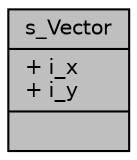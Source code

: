 digraph "s_Vector"
{
 // INTERACTIVE_SVG=YES
  bgcolor="transparent";
  edge [fontname="Helvetica",fontsize="10",labelfontname="Helvetica",labelfontsize="10"];
  node [fontname="Helvetica",fontsize="10",shape=record];
  Node1 [label="{s_Vector\n|+ i_x\l+ i_y\l|}",height=0.2,width=0.4,color="black", fillcolor="grey75", style="filled" fontcolor="black"];
}
